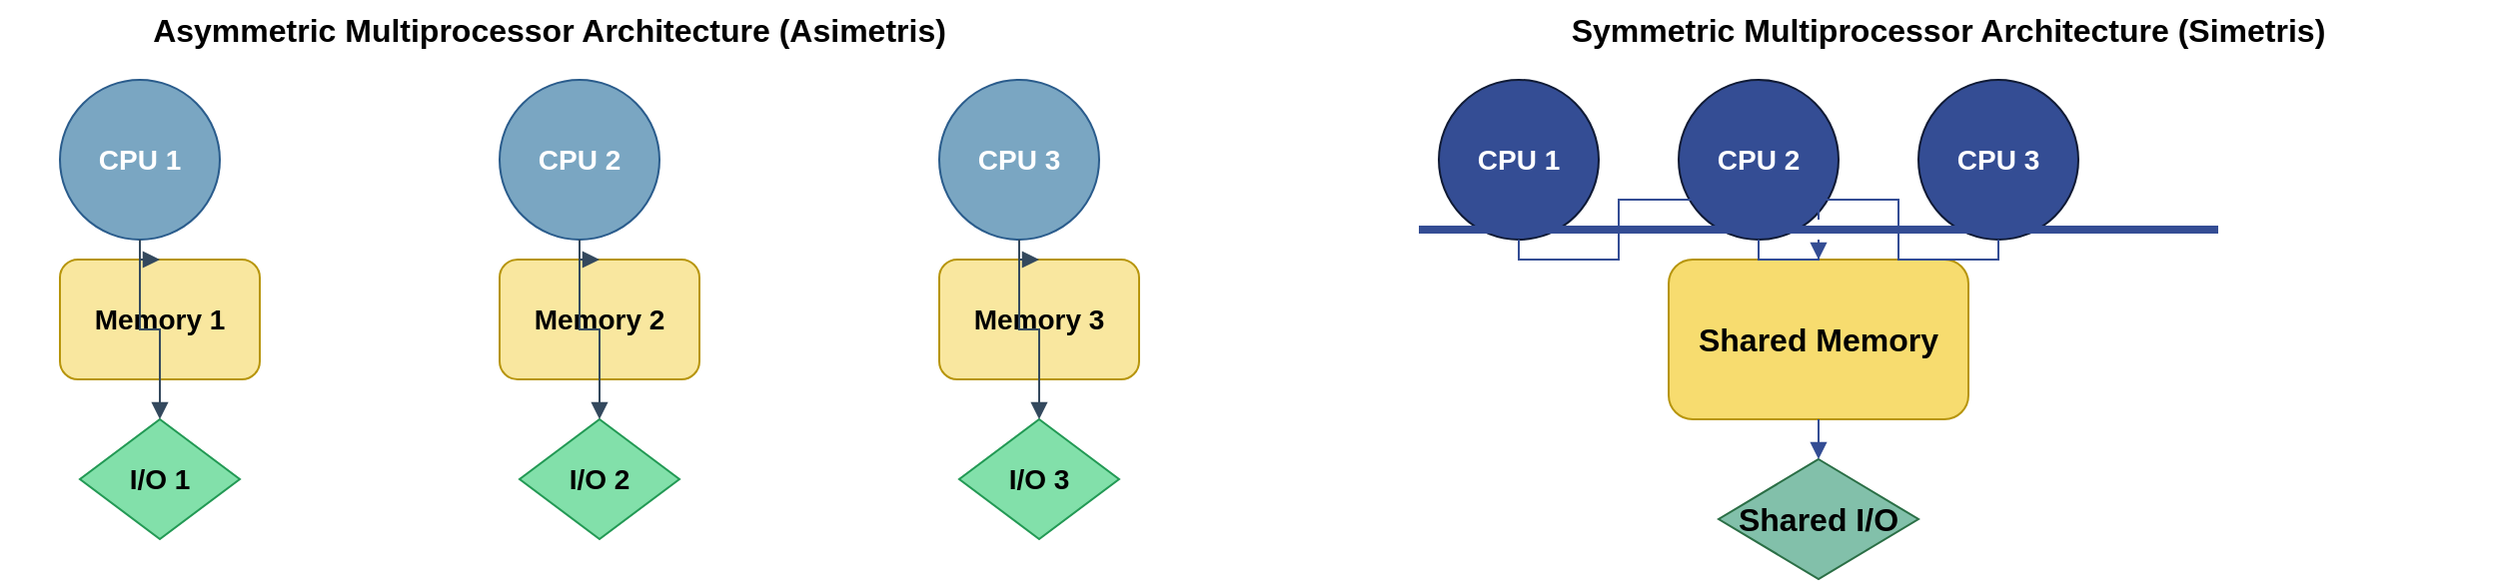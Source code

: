 <?xml version="1.0" encoding="UTF-8"?>
<mxfile version="15.8.7" type="device">
  <diagram id="page-1" name="Multiprocessor Architectures Side by Side">
    <mxGraphModel dx="1400" dy="600" grid="1" gridSize="10" guides="1" tooltips="1" connect="1" arrows="1" fold="1" page="1" pageScale="1" pageWidth="1400" pageHeight="600" math="0" shadow="0">
      <root>
        <mxCell id="0"/>
        <mxCell id="1" parent="0"/>

        <!-- Titles -->
        <mxCell id="titleLeft" value="Asymmetric Multiprocessor Architecture (Asimetris)" style="text;html=1;fontSize=16;fontStyle=1;align=center;verticalAlign=middle;whiteSpace=wrap;fontFamily=Helvetica;fontWeight=bold;" vertex="1" parent="1">
          <mxGeometry x="50" y="10" width="550" height="30" as="geometry"/>
        </mxCell>
        <mxCell id="titleRight" value="Symmetric Multiprocessor Architecture (Simetris)" style="text;html=1;fontSize=16;fontStyle=1;align=center;verticalAlign=middle;whiteSpace=wrap;fontFamily=Helvetica;fontWeight=bold;" vertex="1" parent="1">
          <mxGeometry x="750" y="10" width="550" height="30" as="geometry"/>
        </mxCell>

        <!-- Asymmetric side components -->

        <!-- CPU 1 -->
        <mxCell id="cpu1" value="CPU 1" style="shape=ellipse;whiteSpace=wrap;html=1;aspect=fixed;fillColor=#7aa6c2;strokeColor=#2a5c8c;fontSize=14;fontStyle=1;fontColor=#ffffff;" vertex="1" parent="1">
          <mxGeometry x="80" y="50" width="80" height="80" as="geometry"/>
        </mxCell>
        <!-- Memory 1 -->
        <mxCell id="mem1" value="Memory 1" style="rounded=1;whiteSpace=wrap;html=1;fillColor=#f9e79f;strokeColor=#b7950b;fontSize=14;fontStyle=1;fontFamily=Helvetica;" vertex="1" parent="1">
          <mxGeometry x="80" y="140" width="100" height="60" as="geometry"/>
        </mxCell>
        <!-- I/O 1 -->
        <mxCell id="io1" value="I/O 1" style="rhombus;whiteSpace=wrap;html=1;fillColor=#82e0aa;strokeColor=#229954;fontSize=14;fontStyle=1;fontFamily=Helvetica;" vertex="1" parent="1">
          <mxGeometry x="90" y="220" width="80" height="60" as="geometry"/>
        </mxCell>

        <!-- CPU 2 -->
        <mxCell id="cpu2" value="CPU 2" style="shape=ellipse;whiteSpace=wrap;html=1;aspect=fixed;fillColor=#7aa6c2;strokeColor=#2a5c8c;fontSize=14;fontStyle=1;fontColor=#ffffff;" vertex="1" parent="1">
          <mxGeometry x="300" y="50" width="80" height="80" as="geometry"/>
        </mxCell>
        <!-- Memory 2 -->
        <mxCell id="mem2" value="Memory 2" style="rounded=1;whiteSpace=wrap;html=1;fillColor=#f9e79f;strokeColor=#b7950b;fontSize=14;fontStyle=1;fontFamily=Helvetica;" vertex="1" parent="1">
          <mxGeometry x="300" y="140" width="100" height="60" as="geometry"/>
        </mxCell>
        <!-- I/O 2 -->
        <mxCell id="io2" value="I/O 2" style="rhombus;whiteSpace=wrap;html=1;fillColor=#82e0aa;strokeColor=#229954;fontSize=14;fontStyle=1;fontFamily=Helvetica;" vertex="1" parent="1">
          <mxGeometry x="310" y="220" width="80" height="60" as="geometry"/>
        </mxCell>

        <!-- CPU 3 -->
        <mxCell id="cpu3" value="CPU 3" style="shape=ellipse;whiteSpace=wrap;html=1;aspect=fixed;fillColor=#7aa6c2;strokeColor=#2a5c8c;fontSize=14;fontStyle=1;fontColor=#ffffff;" vertex="1" parent="1">
          <mxGeometry x="520" y="50" width="80" height="80" as="geometry"/>
        </mxCell>
        <!-- Memory 3 -->
        <mxCell id="mem3" value="Memory 3" style="rounded=1;whiteSpace=wrap;html=1;fillColor=#f9e79f;strokeColor=#b7950b;fontSize=14;fontStyle=1;fontFamily=Helvetica;" vertex="1" parent="1">
          <mxGeometry x="520" y="140" width="100" height="60" as="geometry"/>
        </mxCell>
        <!-- I/O 3 -->
        <mxCell id="io3" value="I/O 3" style="rhombus;whiteSpace=wrap;html=1;fillColor=#82e0aa;strokeColor=#229954;fontSize=14;fontStyle=1;fontFamily=Helvetica;" vertex="1" parent="1">
          <mxGeometry x="530" y="220" width="80" height="60" as="geometry"/>
        </mxCell>

        <!-- Connections CPU to Memory -->
        <mxCell id="edge1" style="edgeStyle=orthogonalEdgeStyle;rounded=0;strokeColor=#34495e;endArrow=block;endFill=1;" edge="1" source="cpu1" target="mem1" parent="1">
          <mxGeometry relative="1" as="geometry"/>
        </mxCell>
        <mxCell id="edge2" style="edgeStyle=orthogonalEdgeStyle;rounded=0;strokeColor=#34495e;endArrow=block;endFill=1;" edge="1" source="cpu2" target="mem2" parent="1">
          <mxGeometry relative="1" as="geometry"/>
        </mxCell>
        <mxCell id="edge3" style="edgeStyle=orthogonalEdgeStyle;rounded=0;strokeColor=#34495e;endArrow=block;endFill=1;" edge="1" source="cpu3" target="mem3" parent="1">
          <mxGeometry relative="1" as="geometry"/>
        </mxCell>

        <!-- Connections CPU to I/O -->
        <mxCell id="edge4" style="edgeStyle=orthogonalEdgeStyle;rounded=0;strokeColor=#34495e;endArrow=block;endFill=1;" edge="1" source="cpu1" target="io1" parent="1">
          <mxGeometry relative="1" as="geometry"/>
        </mxCell>
        <mxCell id="edge5" style="edgeStyle=orthogonalEdgeStyle;rounded=0;strokeColor=#34495e;endArrow=block;endFill=1;" edge="1" source="cpu2" target="io2" parent="1">
          <mxGeometry relative="1" as="geometry"/>
        </mxCell>
        <mxCell id="edge6" style="edgeStyle=orthogonalEdgeStyle;rounded=0;strokeColor=#34495e;endArrow=block;endFill=1;" edge="1" source="cpu3" target="io3" parent="1">
          <mxGeometry relative="1" as="geometry"/>
        </mxCell>

        <!-- Symmetric side components (shifted right by about 700px) -->

        <!-- CPUs -->
        <mxCell id="cpu1SMP" value="CPU 1" style="shape=ellipse;whiteSpace=wrap;html=1;aspect=fixed;fillColor=#344d94;strokeColor=#0f1a35;fontSize=14;fontStyle=1;fontColor=#ffffff;" vertex="1" parent="1">
          <mxGeometry x="770" y="50" width="80" height="80" as="geometry"/>
        </mxCell>
        <mxCell id="cpu2SMP" value="CPU 2" style="shape=ellipse;whiteSpace=wrap;html=1;aspect=fixed;fillColor=#344d94;strokeColor=#0f1a35;fontSize=14;fontStyle=1;fontColor=#ffffff;" vertex="1" parent="1">
          <mxGeometry x="890" y="50" width="80" height="80" as="geometry"/>
        </mxCell>
        <mxCell id="cpu3SMP" value="CPU 3" style="shape=ellipse;whiteSpace=wrap;html=1;aspect=fixed;fillColor=#344d94;strokeColor=#0f1a35;fontSize=14;fontStyle=1;fontColor=#ffffff;" vertex="1" parent="1">
          <mxGeometry x="1010" y="50" width="80" height="80" as="geometry"/>
        </mxCell>

        <!-- Shared Memory -->
        <mxCell id="sharedMem" value="Shared Memory" style="rounded=1;whiteSpace=wrap;html=1;fillColor=#f7dc6f;strokeColor=#b7950b;fontSize=16;fontStyle=1;fontFamily=Helvetica;" vertex="1" parent="1">
          <mxGeometry x="885" y="140" width="150" height="80" as="geometry"/>
        </mxCell>

        <!-- Shared I/O -->
        <mxCell id="sharedIO" value="Shared I/O" style="rhombus;whiteSpace=wrap;html=1;fillColor=#82c0aa;strokeColor=#2a6e45;fontSize=16;fontStyle=1;fontFamily=Helvetica;" vertex="1" parent="1">
          <mxGeometry x="910" y="240" width="100" height="60" as="geometry"/>
        </mxCell>

        <!-- Bus -->
        <mxCell id="bus" value="" style="shape=line;strokeWidth=4;strokeColor=#344d94;" vertex="1" parent="1">
          <mxGeometry x="760" y="120" width="400" height="10" as="geometry"/>
        </mxCell>

        <!-- Connections CPUs to bus -->
        <mxCell id="edgeCpu1Bus" style="edgeStyle=orthogonalEdgeStyle;rounded=0;strokeColor=#344d94;endArrow=none;" edge="1" source="cpu1SMP" target="bus" parent="1">
          <mxGeometry relative="1" as="geometry">
            <mxPoint x="810" y="120" as="targetPoint"/>
          </mxGeometry>
        </mxCell>
        <mxCell id="edgeCpu2Bus" style="edgeStyle=orthogonalEdgeStyle;rounded=0;strokeColor=#344d94;endArrow=none;" edge="1" source="cpu2SMP" target="bus" parent="1">
          <mxGeometry relative="1" as="geometry">
            <mxPoint x="930" y="120" as="targetPoint"/>
          </mxGeometry>
        </mxCell>
        <mxCell id="edgeCpu3Bus" style="edgeStyle=orthogonalEdgeStyle;rounded=0;strokeColor=#344d94;endArrow=none;" edge="1" source="cpu3SMP" target="bus" parent="1">
          <mxGeometry relative="1" as="geometry">
            <mxPoint x="1050" y="120" as="targetPoint"/>
          </mxGeometry>
        </mxCell>

        <!-- Connection Bus to Shared Memory -->
        <mxCell id="edgeBusMem" style="edgeStyle=orthogonalEdgeStyle;rounded=0;strokeColor=#344d94;endArrow=block;endFill=1;" edge="1" source="bus" target="sharedMem" parent="1">
          <mxGeometry relative="1" as="geometry"/>
        </mxCell>

        <!-- Connection Shared Memory to Shared I/O -->
        <mxCell id="edgeMemIO" style="edgeStyle=orthogonalEdgeStyle;rounded=0;strokeColor=#344d94;endArrow=block;endFill=1;" edge="1" source="sharedMem" target="sharedIO" parent="1">
          <mxGeometry relative="1" as="geometry"/>
        </mxCell>

      </root>
    </mxGraphModel>
  </diagram>
</mxfile>
